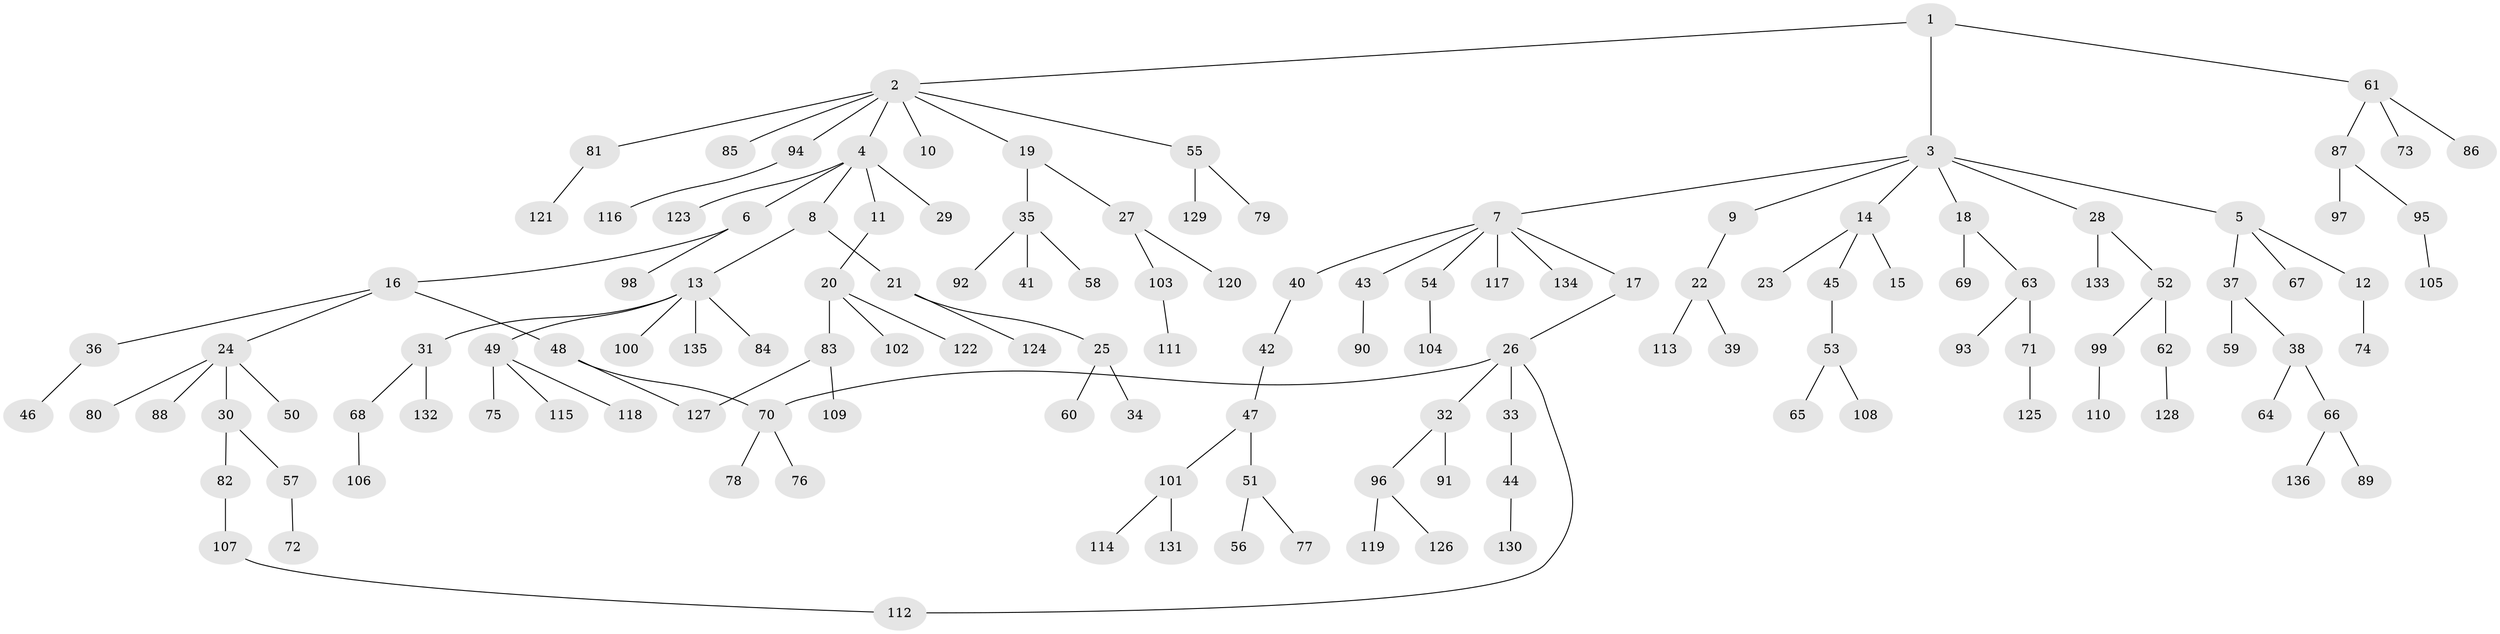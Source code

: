 // coarse degree distribution, {3: 0.14705882352941177, 7: 0.014705882352941176, 2: 0.2647058823529412, 5: 0.04411764705882353, 1: 0.47058823529411764, 4: 0.029411764705882353, 6: 0.029411764705882353}
// Generated by graph-tools (version 1.1) at 2025/36/03/04/25 23:36:13]
// undirected, 136 vertices, 138 edges
graph export_dot {
  node [color=gray90,style=filled];
  1;
  2;
  3;
  4;
  5;
  6;
  7;
  8;
  9;
  10;
  11;
  12;
  13;
  14;
  15;
  16;
  17;
  18;
  19;
  20;
  21;
  22;
  23;
  24;
  25;
  26;
  27;
  28;
  29;
  30;
  31;
  32;
  33;
  34;
  35;
  36;
  37;
  38;
  39;
  40;
  41;
  42;
  43;
  44;
  45;
  46;
  47;
  48;
  49;
  50;
  51;
  52;
  53;
  54;
  55;
  56;
  57;
  58;
  59;
  60;
  61;
  62;
  63;
  64;
  65;
  66;
  67;
  68;
  69;
  70;
  71;
  72;
  73;
  74;
  75;
  76;
  77;
  78;
  79;
  80;
  81;
  82;
  83;
  84;
  85;
  86;
  87;
  88;
  89;
  90;
  91;
  92;
  93;
  94;
  95;
  96;
  97;
  98;
  99;
  100;
  101;
  102;
  103;
  104;
  105;
  106;
  107;
  108;
  109;
  110;
  111;
  112;
  113;
  114;
  115;
  116;
  117;
  118;
  119;
  120;
  121;
  122;
  123;
  124;
  125;
  126;
  127;
  128;
  129;
  130;
  131;
  132;
  133;
  134;
  135;
  136;
  1 -- 2;
  1 -- 3;
  1 -- 61;
  2 -- 4;
  2 -- 10;
  2 -- 19;
  2 -- 55;
  2 -- 81;
  2 -- 85;
  2 -- 94;
  3 -- 5;
  3 -- 7;
  3 -- 9;
  3 -- 14;
  3 -- 18;
  3 -- 28;
  4 -- 6;
  4 -- 8;
  4 -- 11;
  4 -- 29;
  4 -- 123;
  5 -- 12;
  5 -- 37;
  5 -- 67;
  6 -- 16;
  6 -- 98;
  7 -- 17;
  7 -- 40;
  7 -- 43;
  7 -- 54;
  7 -- 117;
  7 -- 134;
  8 -- 13;
  8 -- 21;
  9 -- 22;
  11 -- 20;
  12 -- 74;
  13 -- 31;
  13 -- 49;
  13 -- 84;
  13 -- 100;
  13 -- 135;
  14 -- 15;
  14 -- 23;
  14 -- 45;
  16 -- 24;
  16 -- 36;
  16 -- 48;
  17 -- 26;
  18 -- 63;
  18 -- 69;
  19 -- 27;
  19 -- 35;
  20 -- 83;
  20 -- 102;
  20 -- 122;
  21 -- 25;
  21 -- 124;
  22 -- 39;
  22 -- 113;
  24 -- 30;
  24 -- 50;
  24 -- 80;
  24 -- 88;
  25 -- 34;
  25 -- 60;
  26 -- 32;
  26 -- 33;
  26 -- 70;
  26 -- 112;
  27 -- 103;
  27 -- 120;
  28 -- 52;
  28 -- 133;
  30 -- 57;
  30 -- 82;
  31 -- 68;
  31 -- 132;
  32 -- 91;
  32 -- 96;
  33 -- 44;
  35 -- 41;
  35 -- 58;
  35 -- 92;
  36 -- 46;
  37 -- 38;
  37 -- 59;
  38 -- 64;
  38 -- 66;
  40 -- 42;
  42 -- 47;
  43 -- 90;
  44 -- 130;
  45 -- 53;
  47 -- 51;
  47 -- 101;
  48 -- 127;
  48 -- 70;
  49 -- 75;
  49 -- 115;
  49 -- 118;
  51 -- 56;
  51 -- 77;
  52 -- 62;
  52 -- 99;
  53 -- 65;
  53 -- 108;
  54 -- 104;
  55 -- 79;
  55 -- 129;
  57 -- 72;
  61 -- 73;
  61 -- 86;
  61 -- 87;
  62 -- 128;
  63 -- 71;
  63 -- 93;
  66 -- 89;
  66 -- 136;
  68 -- 106;
  70 -- 76;
  70 -- 78;
  71 -- 125;
  81 -- 121;
  82 -- 107;
  83 -- 109;
  83 -- 127;
  87 -- 95;
  87 -- 97;
  94 -- 116;
  95 -- 105;
  96 -- 119;
  96 -- 126;
  99 -- 110;
  101 -- 114;
  101 -- 131;
  103 -- 111;
  107 -- 112;
}
